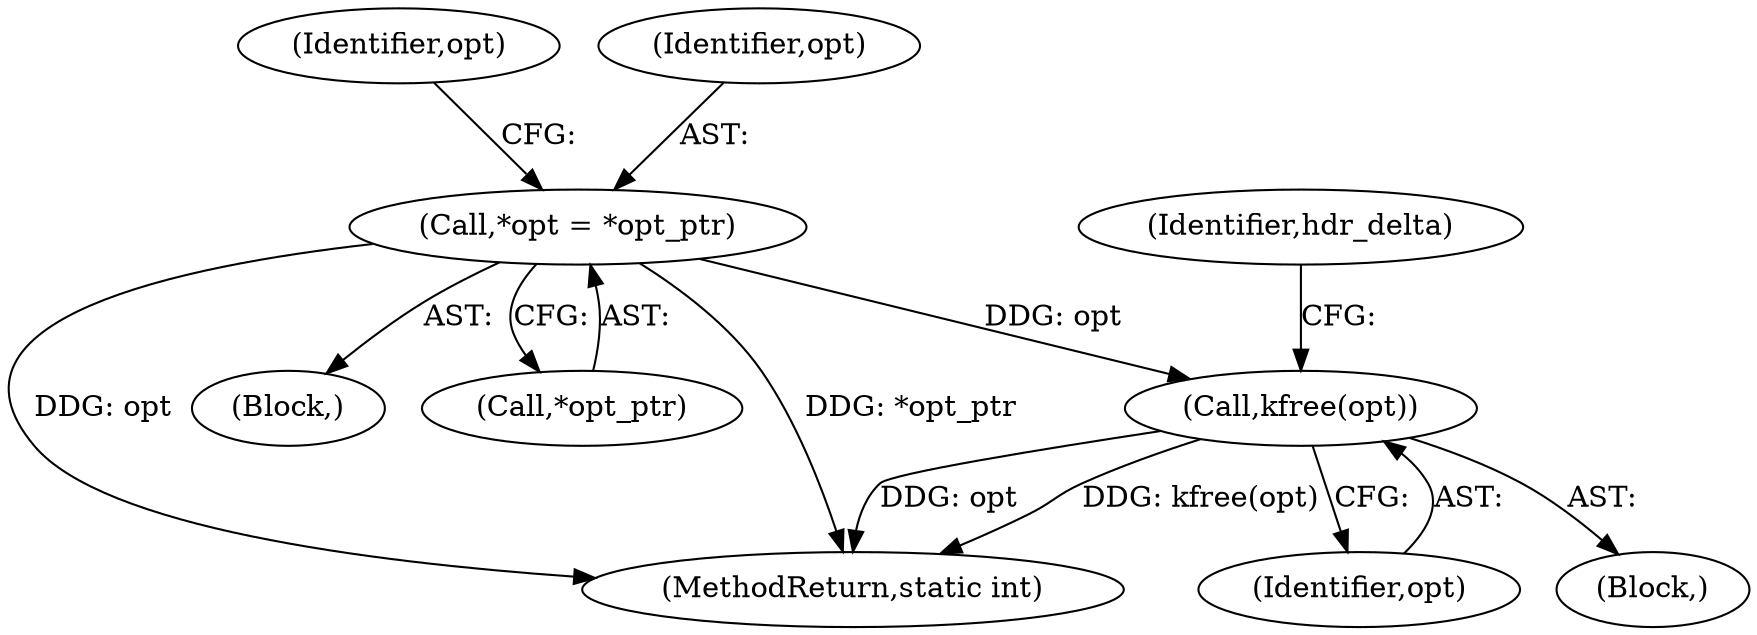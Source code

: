 digraph "1_linux_f6d8bd051c391c1c0458a30b2a7abcd939329259_5@API" {
"1000292" [label="(Call,kfree(opt))"];
"1000110" [label="(Call,*opt = *opt_ptr)"];
"1000295" [label="(Identifier,hdr_delta)"];
"1000296" [label="(MethodReturn,static int)"];
"1000104" [label="(Block,)"];
"1000282" [label="(Block,)"];
"1000117" [label="(Identifier,opt)"];
"1000292" [label="(Call,kfree(opt))"];
"1000110" [label="(Call,*opt = *opt_ptr)"];
"1000111" [label="(Identifier,opt)"];
"1000293" [label="(Identifier,opt)"];
"1000112" [label="(Call,*opt_ptr)"];
"1000292" -> "1000282"  [label="AST: "];
"1000292" -> "1000293"  [label="CFG: "];
"1000293" -> "1000292"  [label="AST: "];
"1000295" -> "1000292"  [label="CFG: "];
"1000292" -> "1000296"  [label="DDG: kfree(opt)"];
"1000292" -> "1000296"  [label="DDG: opt"];
"1000110" -> "1000292"  [label="DDG: opt"];
"1000110" -> "1000104"  [label="AST: "];
"1000110" -> "1000112"  [label="CFG: "];
"1000111" -> "1000110"  [label="AST: "];
"1000112" -> "1000110"  [label="AST: "];
"1000117" -> "1000110"  [label="CFG: "];
"1000110" -> "1000296"  [label="DDG: *opt_ptr"];
"1000110" -> "1000296"  [label="DDG: opt"];
}
